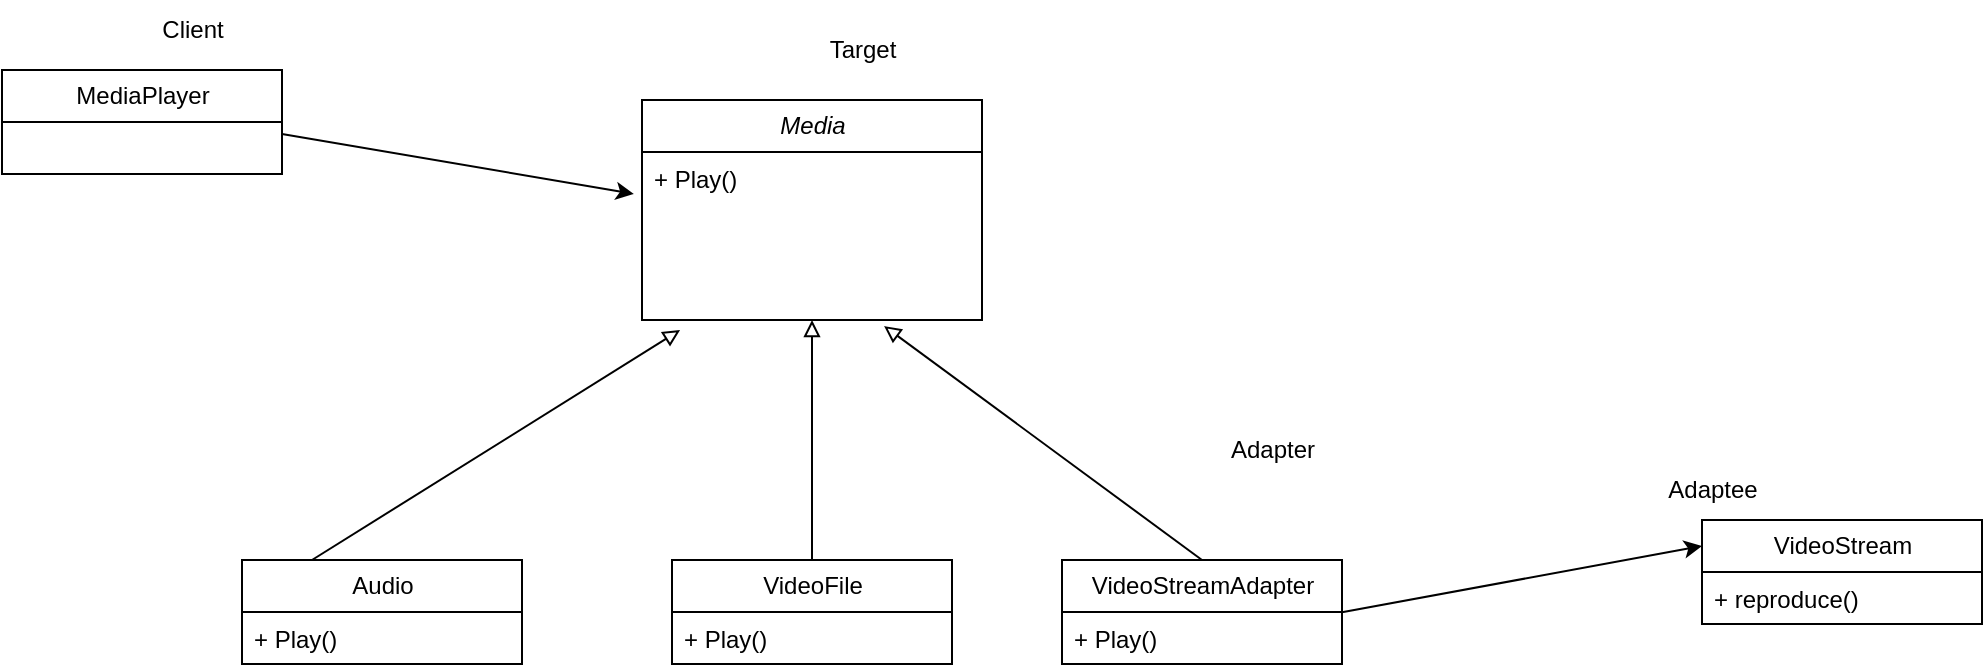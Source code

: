 <mxfile version="21.1.7" type="github">
  <diagram id="C5RBs43oDa-KdzZeNtuy" name="Page-1">
    <mxGraphModel dx="1434" dy="771" grid="1" gridSize="10" guides="1" tooltips="1" connect="1" arrows="1" fold="1" page="1" pageScale="1" pageWidth="827" pageHeight="1169" math="0" shadow="0">
      <root>
        <mxCell id="WIyWlLk6GJQsqaUBKTNV-0" />
        <mxCell id="WIyWlLk6GJQsqaUBKTNV-1" parent="WIyWlLk6GJQsqaUBKTNV-0" />
        <mxCell id="MDSG-oGwiZ4u75Fgc2nw-0" value="MediaPlayer" style="swimlane;fontStyle=0;childLayout=stackLayout;horizontal=1;startSize=26;fillColor=none;horizontalStack=0;resizeParent=1;resizeParentMax=0;resizeLast=0;collapsible=1;marginBottom=0;html=1;" parent="WIyWlLk6GJQsqaUBKTNV-1" vertex="1">
          <mxGeometry x="50" y="265" width="140" height="52" as="geometry" />
        </mxCell>
        <mxCell id="MDSG-oGwiZ4u75Fgc2nw-4" value="Media" style="swimlane;fontStyle=2;childLayout=stackLayout;horizontal=1;startSize=26;fillColor=none;horizontalStack=0;resizeParent=1;resizeParentMax=0;resizeLast=0;collapsible=1;marginBottom=0;html=1;swimlaneLine=1;" parent="WIyWlLk6GJQsqaUBKTNV-1" vertex="1">
          <mxGeometry x="370" y="280" width="170" height="110" as="geometry" />
        </mxCell>
        <mxCell id="MDSG-oGwiZ4u75Fgc2nw-46" value="+ Play()" style="text;strokeColor=none;fillColor=none;align=left;verticalAlign=top;spacingLeft=4;spacingRight=4;overflow=hidden;rotatable=0;points=[[0,0.5],[1,0.5]];portConstraint=eastwest;whiteSpace=wrap;html=1;fontStyle=0" parent="MDSG-oGwiZ4u75Fgc2nw-4" vertex="1">
          <mxGeometry y="26" width="170" height="84" as="geometry" />
        </mxCell>
        <mxCell id="MDSG-oGwiZ4u75Fgc2nw-8" value="Audio" style="swimlane;fontStyle=0;childLayout=stackLayout;horizontal=1;startSize=26;fillColor=none;horizontalStack=0;resizeParent=1;resizeParentMax=0;resizeLast=0;collapsible=1;marginBottom=0;html=1;" parent="WIyWlLk6GJQsqaUBKTNV-1" vertex="1">
          <mxGeometry x="170" y="510" width="140" height="52" as="geometry" />
        </mxCell>
        <mxCell id="MDSG-oGwiZ4u75Fgc2nw-9" value="+ Play()" style="text;strokeColor=none;fillColor=none;align=left;verticalAlign=top;spacingLeft=4;spacingRight=4;overflow=hidden;rotatable=0;points=[[0,0.5],[1,0.5]];portConstraint=eastwest;whiteSpace=wrap;html=1;fontStyle=0" parent="MDSG-oGwiZ4u75Fgc2nw-8" vertex="1">
          <mxGeometry y="26" width="140" height="26" as="geometry" />
        </mxCell>
        <mxCell id="MDSG-oGwiZ4u75Fgc2nw-12" value="VideoFile" style="swimlane;fontStyle=0;childLayout=stackLayout;horizontal=1;startSize=26;fillColor=none;horizontalStack=0;resizeParent=1;resizeParentMax=0;resizeLast=0;collapsible=1;marginBottom=0;html=1;" parent="WIyWlLk6GJQsqaUBKTNV-1" vertex="1">
          <mxGeometry x="385" y="510" width="140" height="52" as="geometry" />
        </mxCell>
        <mxCell id="MDSG-oGwiZ4u75Fgc2nw-44" value="+ Play()" style="text;strokeColor=none;fillColor=none;align=left;verticalAlign=top;spacingLeft=4;spacingRight=4;overflow=hidden;rotatable=0;points=[[0,0.5],[1,0.5]];portConstraint=eastwest;whiteSpace=wrap;html=1;fontStyle=0" parent="MDSG-oGwiZ4u75Fgc2nw-12" vertex="1">
          <mxGeometry y="26" width="140" height="26" as="geometry" />
        </mxCell>
        <mxCell id="MDSG-oGwiZ4u75Fgc2nw-16" value="VideoStreamAdapter" style="swimlane;fontStyle=0;childLayout=stackLayout;horizontal=1;startSize=26;fillColor=none;horizontalStack=0;resizeParent=1;resizeParentMax=0;resizeLast=0;collapsible=1;marginBottom=0;html=1;" parent="WIyWlLk6GJQsqaUBKTNV-1" vertex="1">
          <mxGeometry x="580" y="510" width="140" height="52" as="geometry" />
        </mxCell>
        <mxCell id="MDSG-oGwiZ4u75Fgc2nw-45" value="+ Play()" style="text;strokeColor=none;fillColor=none;align=left;verticalAlign=top;spacingLeft=4;spacingRight=4;overflow=hidden;rotatable=0;points=[[0,0.5],[1,0.5]];portConstraint=eastwest;whiteSpace=wrap;html=1;fontStyle=0" parent="MDSG-oGwiZ4u75Fgc2nw-16" vertex="1">
          <mxGeometry y="26" width="140" height="26" as="geometry" />
        </mxCell>
        <mxCell id="MDSG-oGwiZ4u75Fgc2nw-20" value="VideoStream" style="swimlane;fontStyle=0;childLayout=stackLayout;horizontal=1;startSize=26;fillColor=none;horizontalStack=0;resizeParent=1;resizeParentMax=0;resizeLast=0;collapsible=1;marginBottom=0;html=1;" parent="WIyWlLk6GJQsqaUBKTNV-1" vertex="1">
          <mxGeometry x="900" y="490" width="140" height="52" as="geometry" />
        </mxCell>
        <mxCell id="MDSG-oGwiZ4u75Fgc2nw-23" value="+ reproduce()" style="text;strokeColor=none;fillColor=none;align=left;verticalAlign=top;spacingLeft=4;spacingRight=4;overflow=hidden;rotatable=0;points=[[0,0.5],[1,0.5]];portConstraint=eastwest;whiteSpace=wrap;html=1;" parent="MDSG-oGwiZ4u75Fgc2nw-20" vertex="1">
          <mxGeometry y="26" width="140" height="26" as="geometry" />
        </mxCell>
        <mxCell id="MDSG-oGwiZ4u75Fgc2nw-50" value="" style="endArrow=classic;html=1;rounded=0;entryX=0;entryY=0.25;entryDx=0;entryDy=0;endFill=1;" parent="WIyWlLk6GJQsqaUBKTNV-1" source="MDSG-oGwiZ4u75Fgc2nw-45" edge="1" target="MDSG-oGwiZ4u75Fgc2nw-20">
          <mxGeometry width="50" height="50" relative="1" as="geometry">
            <mxPoint x="840" y="562" as="sourcePoint" />
            <mxPoint x="879.02" y="519.998" as="targetPoint" />
          </mxGeometry>
        </mxCell>
        <mxCell id="MDSG-oGwiZ4u75Fgc2nw-51" value="Adapter" style="text;html=1;align=center;verticalAlign=middle;resizable=0;points=[];autosize=1;strokeColor=none;fillColor=none;" parent="WIyWlLk6GJQsqaUBKTNV-1" vertex="1">
          <mxGeometry x="650" y="440" width="70" height="30" as="geometry" />
        </mxCell>
        <mxCell id="MDSG-oGwiZ4u75Fgc2nw-52" value="Adaptee" style="text;html=1;align=center;verticalAlign=middle;resizable=0;points=[];autosize=1;strokeColor=none;fillColor=none;" parent="WIyWlLk6GJQsqaUBKTNV-1" vertex="1">
          <mxGeometry x="870" y="460" width="70" height="30" as="geometry" />
        </mxCell>
        <mxCell id="a-dpR6zZ6qd6tlY0cUCC-0" value="" style="endArrow=classic;html=1;rounded=0;entryX=-0.024;entryY=0.25;entryDx=0;entryDy=0;entryPerimeter=0;" parent="WIyWlLk6GJQsqaUBKTNV-1" target="MDSG-oGwiZ4u75Fgc2nw-46" edge="1">
          <mxGeometry width="50" height="50" relative="1" as="geometry">
            <mxPoint x="190" y="296.955" as="sourcePoint" />
            <mxPoint x="750" y="370" as="targetPoint" />
          </mxGeometry>
        </mxCell>
        <mxCell id="a-dpR6zZ6qd6tlY0cUCC-1" value="Client" style="text;html=1;align=center;verticalAlign=middle;resizable=0;points=[];autosize=1;strokeColor=none;fillColor=none;" parent="WIyWlLk6GJQsqaUBKTNV-1" vertex="1">
          <mxGeometry x="120" y="230" width="50" height="30" as="geometry" />
        </mxCell>
        <mxCell id="a-dpR6zZ6qd6tlY0cUCC-2" value="Target" style="text;html=1;align=center;verticalAlign=middle;resizable=0;points=[];autosize=1;strokeColor=none;fillColor=none;" parent="WIyWlLk6GJQsqaUBKTNV-1" vertex="1">
          <mxGeometry x="450" y="240" width="60" height="30" as="geometry" />
        </mxCell>
        <mxCell id="a-dpR6zZ6qd6tlY0cUCC-4" value="" style="endArrow=block;html=1;rounded=0;entryX=0.112;entryY=1.06;entryDx=0;entryDy=0;entryPerimeter=0;exitX=0.25;exitY=0;exitDx=0;exitDy=0;endFill=0;" parent="WIyWlLk6GJQsqaUBKTNV-1" source="MDSG-oGwiZ4u75Fgc2nw-8" target="MDSG-oGwiZ4u75Fgc2nw-46" edge="1">
          <mxGeometry width="50" height="50" relative="1" as="geometry">
            <mxPoint x="200" y="307" as="sourcePoint" />
            <mxPoint x="376" y="337" as="targetPoint" />
          </mxGeometry>
        </mxCell>
        <mxCell id="a-dpR6zZ6qd6tlY0cUCC-6" value="" style="endArrow=block;html=1;rounded=0;exitX=0.5;exitY=0;exitDx=0;exitDy=0;endFill=0;" parent="WIyWlLk6GJQsqaUBKTNV-1" source="MDSG-oGwiZ4u75Fgc2nw-12" target="MDSG-oGwiZ4u75Fgc2nw-46" edge="1">
          <mxGeometry width="50" height="50" relative="1" as="geometry">
            <mxPoint x="215" y="520" as="sourcePoint" />
            <mxPoint x="399" y="405" as="targetPoint" />
          </mxGeometry>
        </mxCell>
        <mxCell id="a-dpR6zZ6qd6tlY0cUCC-7" value="" style="endArrow=block;html=1;rounded=0;exitX=0.5;exitY=0;exitDx=0;exitDy=0;endFill=0;entryX=0.712;entryY=1.036;entryDx=0;entryDy=0;entryPerimeter=0;" parent="WIyWlLk6GJQsqaUBKTNV-1" source="MDSG-oGwiZ4u75Fgc2nw-16" target="MDSG-oGwiZ4u75Fgc2nw-46" edge="1">
          <mxGeometry width="50" height="50" relative="1" as="geometry">
            <mxPoint x="465" y="520" as="sourcePoint" />
            <mxPoint x="465" y="400" as="targetPoint" />
          </mxGeometry>
        </mxCell>
      </root>
    </mxGraphModel>
  </diagram>
</mxfile>
